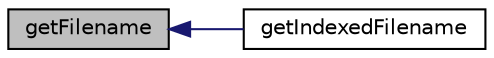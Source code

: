 digraph "getFilename"
{
  edge [fontname="Helvetica",fontsize="10",labelfontname="Helvetica",labelfontsize="10"];
  node [fontname="Helvetica",fontsize="10",shape=record];
  rankdir="LR";
  Node8 [label="getFilename",height=0.2,width=0.4,color="black", fillcolor="grey75", style="filled", fontcolor="black"];
  Node8 -> Node9 [dir="back",color="midnightblue",fontsize="10",style="solid",fontname="Helvetica"];
  Node9 [label="getIndexedFilename",height=0.2,width=0.4,color="black", fillcolor="white", style="filled",URL="$class_p_h_p_excel___worksheet___drawing.html#a06bcb905b901cc44cdcfcbe33c7e7a88"];
}
